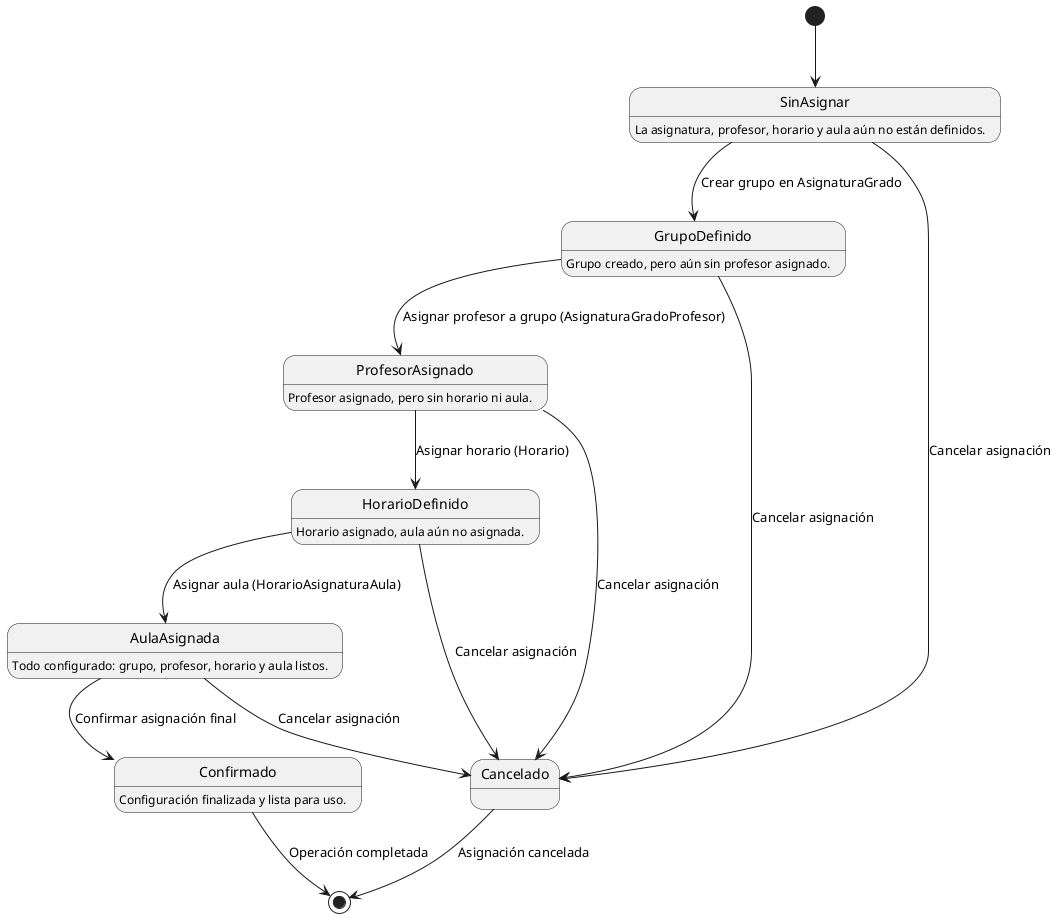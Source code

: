 @startuml
[*] --> SinAsignar

SinAsignar : La asignatura, profesor, horario y aula aún no están definidos.

SinAsignar --> GrupoDefinido : Crear grupo en AsignaturaGrado
GrupoDefinido : Grupo creado, pero aún sin profesor asignado.

GrupoDefinido --> ProfesorAsignado : Asignar profesor a grupo (AsignaturaGradoProfesor)
ProfesorAsignado : Profesor asignado, pero sin horario ni aula.

ProfesorAsignado --> HorarioDefinido : Asignar horario (Horario)
HorarioDefinido : Horario asignado, aula aún no asignada.

HorarioDefinido --> AulaAsignada : Asignar aula (HorarioAsignaturaAula)
AulaAsignada : Todo configurado: grupo, profesor, horario y aula listos.

AulaAsignada --> Confirmado : Confirmar asignación final
Confirmado : Configuración finalizada y lista para uso.

SinAsignar --> Cancelado : Cancelar asignación
GrupoDefinido --> Cancelado : Cancelar asignación
ProfesorAsignado --> Cancelado : Cancelar asignación
HorarioDefinido --> Cancelado : Cancelar asignación
AulaAsignada --> Cancelado : Cancelar asignación
Confirmado --> [*] : Operación completada
Cancelado --> [*] : Asignación cancelada
@enduml
